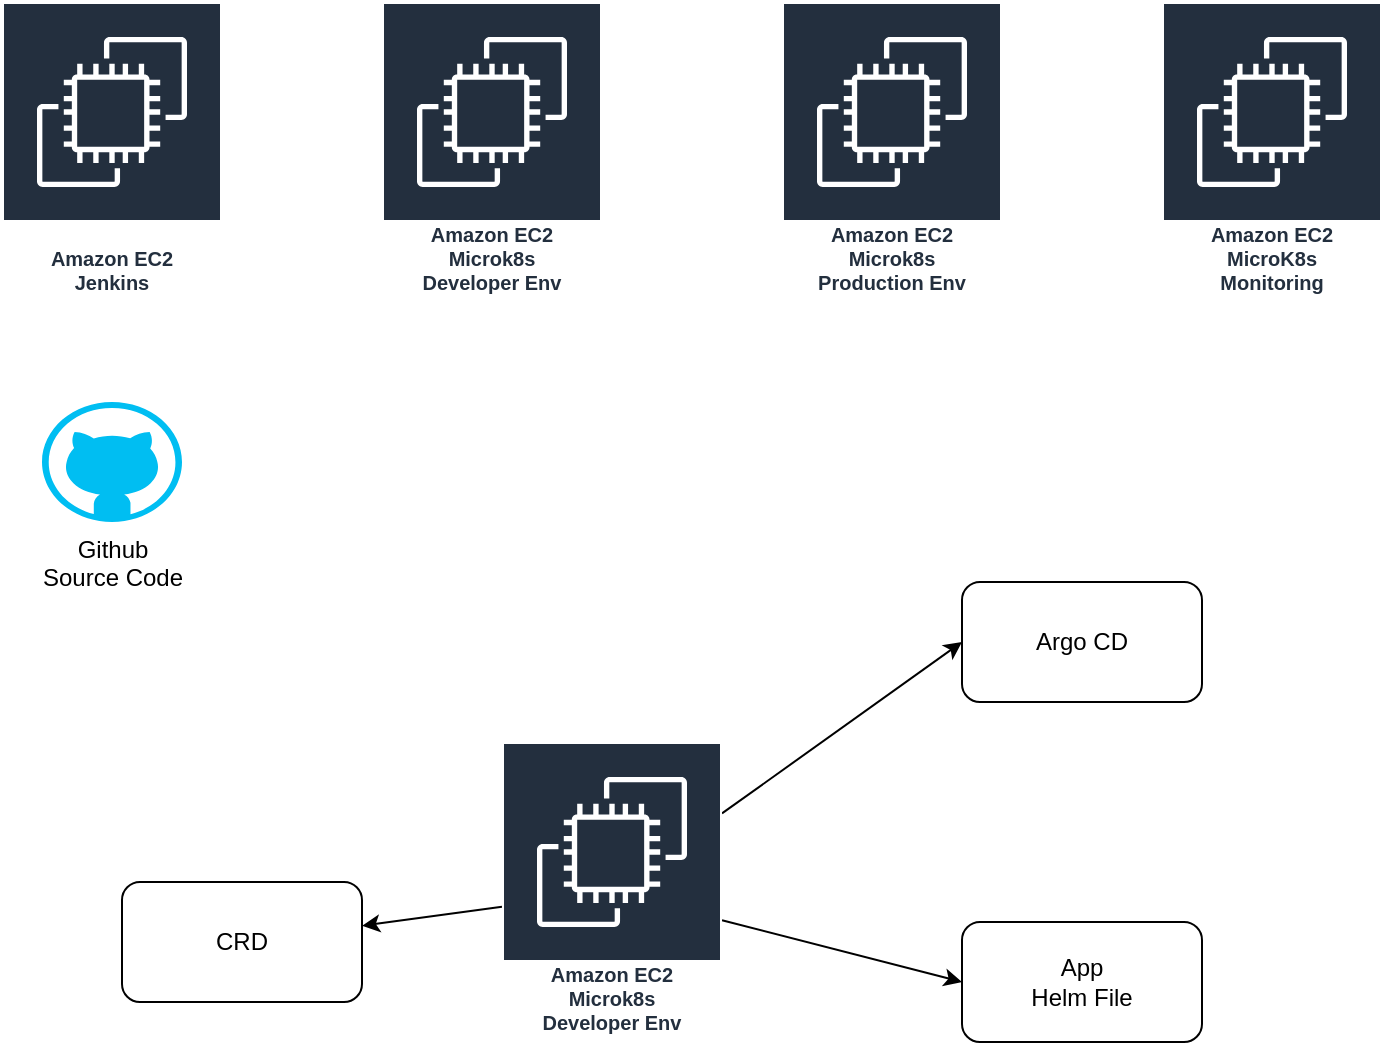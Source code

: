 <mxfile>
    <diagram id="WYyvKvt28ja8_uOLAJPl" name="Page-1">
        <mxGraphModel dx="897" dy="496" grid="1" gridSize="10" guides="1" tooltips="1" connect="1" arrows="1" fold="1" page="1" pageScale="1" pageWidth="827" pageHeight="1169" math="0" shadow="0">
            <root>
                <mxCell id="0"/>
                <mxCell id="1" parent="0"/>
                <mxCell id="4" value="Amazon EC2&lt;br&gt;Jenkins" style="sketch=0;outlineConnect=0;fontColor=#232F3E;gradientColor=none;strokeColor=#ffffff;fillColor=#232F3E;dashed=0;verticalLabelPosition=middle;verticalAlign=bottom;align=center;html=1;whiteSpace=wrap;fontSize=10;fontStyle=1;spacing=3;shape=mxgraph.aws4.productIcon;prIcon=mxgraph.aws4.ec2;" vertex="1" parent="1">
                    <mxGeometry x="40" y="80" width="110" height="150" as="geometry"/>
                </mxCell>
                <mxCell id="5" value="Amazon EC2&lt;br&gt;Microk8s&lt;br&gt;Developer Env" style="sketch=0;outlineConnect=0;fontColor=#232F3E;gradientColor=none;strokeColor=#ffffff;fillColor=#232F3E;dashed=0;verticalLabelPosition=middle;verticalAlign=bottom;align=center;html=1;whiteSpace=wrap;fontSize=10;fontStyle=1;spacing=3;shape=mxgraph.aws4.productIcon;prIcon=mxgraph.aws4.ec2;" vertex="1" parent="1">
                    <mxGeometry x="230" y="80" width="110" height="150" as="geometry"/>
                </mxCell>
                <mxCell id="6" value="Amazon EC2&lt;br&gt;MicroK8s&lt;br&gt;Monitoring" style="sketch=0;outlineConnect=0;fontColor=#232F3E;gradientColor=none;strokeColor=#ffffff;fillColor=#232F3E;dashed=0;verticalLabelPosition=middle;verticalAlign=bottom;align=center;html=1;whiteSpace=wrap;fontSize=10;fontStyle=1;spacing=3;shape=mxgraph.aws4.productIcon;prIcon=mxgraph.aws4.ec2;" vertex="1" parent="1">
                    <mxGeometry x="620" y="80" width="110" height="150" as="geometry"/>
                </mxCell>
                <mxCell id="7" value="Github&lt;br&gt;Source Code" style="verticalLabelPosition=bottom;html=1;verticalAlign=top;align=center;strokeColor=none;fillColor=#00BEF2;shape=mxgraph.azure.github_code;pointerEvents=1;" vertex="1" parent="1">
                    <mxGeometry x="60" y="280" width="70" height="60" as="geometry"/>
                </mxCell>
                <mxCell id="8" value="Amazon EC2&lt;br&gt;Microk8s&lt;br&gt;Production Env" style="sketch=0;outlineConnect=0;fontColor=#232F3E;gradientColor=none;strokeColor=#ffffff;fillColor=#232F3E;dashed=0;verticalLabelPosition=middle;verticalAlign=bottom;align=center;html=1;whiteSpace=wrap;fontSize=10;fontStyle=1;spacing=3;shape=mxgraph.aws4.productIcon;prIcon=mxgraph.aws4.ec2;" vertex="1" parent="1">
                    <mxGeometry x="430" y="80" width="110" height="150" as="geometry"/>
                </mxCell>
                <mxCell id="16" style="edgeStyle=none;html=1;entryX=0;entryY=0.5;entryDx=0;entryDy=0;" edge="1" parent="1" source="11" target="13">
                    <mxGeometry relative="1" as="geometry"/>
                </mxCell>
                <mxCell id="17" style="edgeStyle=none;html=1;entryX=0;entryY=0.5;entryDx=0;entryDy=0;" edge="1" parent="1" source="11" target="12">
                    <mxGeometry relative="1" as="geometry"/>
                </mxCell>
                <mxCell id="18" style="edgeStyle=none;html=1;" edge="1" parent="1" source="11" target="15">
                    <mxGeometry relative="1" as="geometry"/>
                </mxCell>
                <mxCell id="11" value="Amazon EC2&lt;br&gt;Microk8s&lt;br&gt;Developer Env" style="sketch=0;outlineConnect=0;fontColor=#232F3E;gradientColor=none;strokeColor=#ffffff;fillColor=#232F3E;dashed=0;verticalLabelPosition=middle;verticalAlign=bottom;align=center;html=1;whiteSpace=wrap;fontSize=10;fontStyle=1;spacing=3;shape=mxgraph.aws4.productIcon;prIcon=mxgraph.aws4.ec2;" vertex="1" parent="1">
                    <mxGeometry x="290" y="450" width="110" height="150" as="geometry"/>
                </mxCell>
                <mxCell id="12" value="App&lt;br&gt;Helm File" style="rounded=1;whiteSpace=wrap;html=1;" vertex="1" parent="1">
                    <mxGeometry x="520" y="540" width="120" height="60" as="geometry"/>
                </mxCell>
                <mxCell id="13" value="Argo CD" style="rounded=1;whiteSpace=wrap;html=1;" vertex="1" parent="1">
                    <mxGeometry x="520" y="370" width="120" height="60" as="geometry"/>
                </mxCell>
                <mxCell id="15" value="CRD" style="rounded=1;whiteSpace=wrap;html=1;" vertex="1" parent="1">
                    <mxGeometry x="100" y="520" width="120" height="60" as="geometry"/>
                </mxCell>
            </root>
        </mxGraphModel>
    </diagram>
</mxfile>